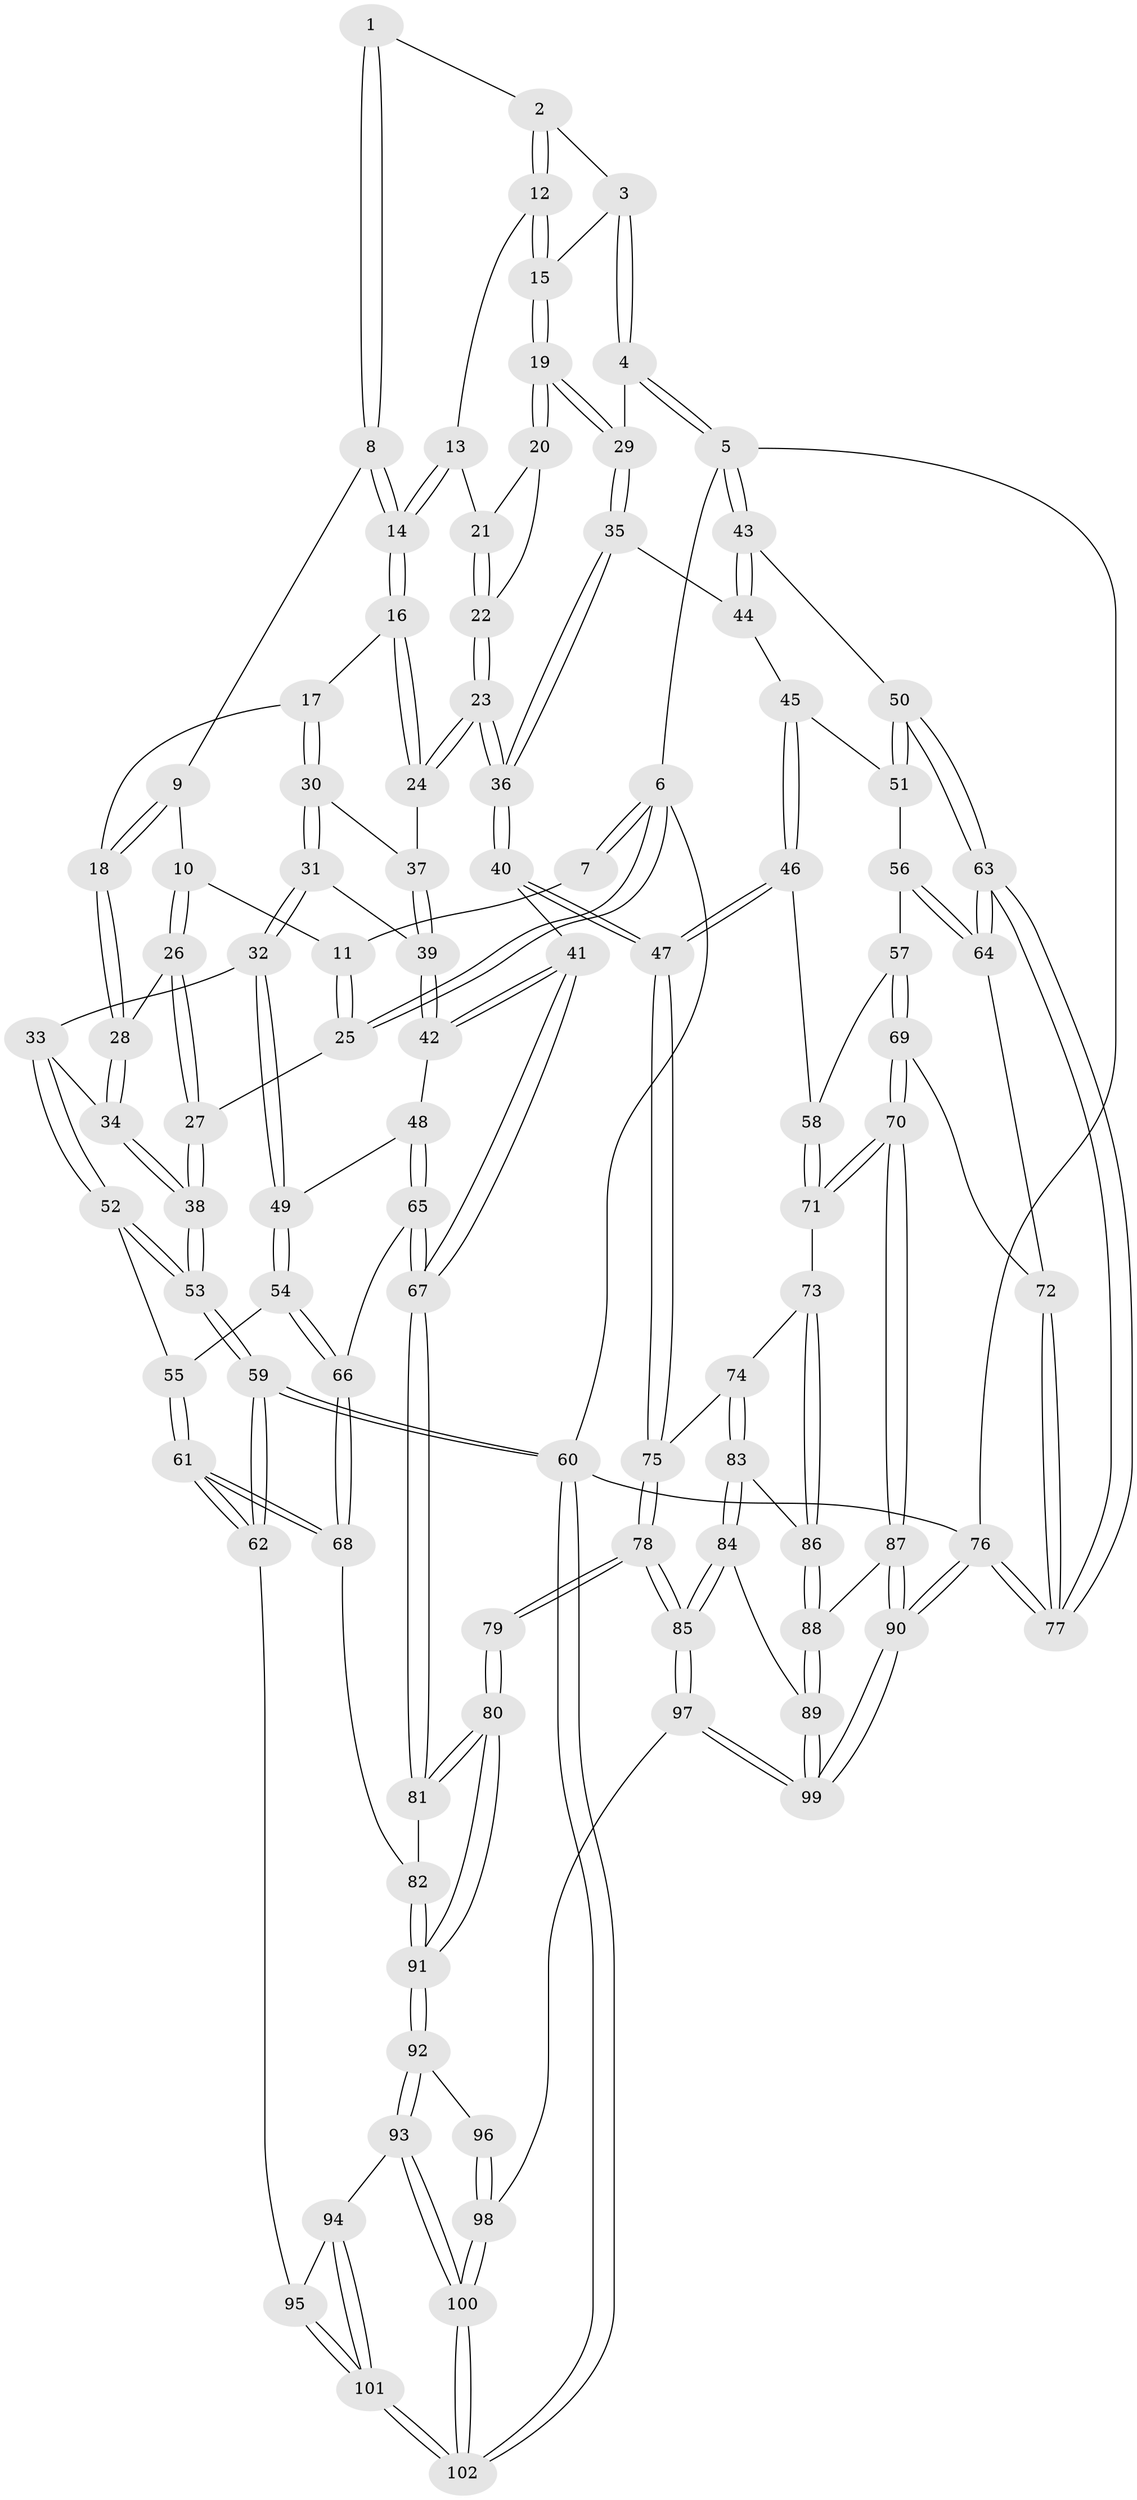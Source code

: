 // Generated by graph-tools (version 1.1) at 2025/11/02/21/25 10:11:13]
// undirected, 102 vertices, 252 edges
graph export_dot {
graph [start="1"]
  node [color=gray90,style=filled];
  1 [pos="+0.20064653144634306+0"];
  2 [pos="+0.5402484557482644+0"];
  3 [pos="+0.660531160532394+0"];
  4 [pos="+1+0"];
  5 [pos="+1+0"];
  6 [pos="+0+0"];
  7 [pos="+0.06149570123481488+0"];
  8 [pos="+0.2077629703472429+0.0858968584447614"];
  9 [pos="+0.18217491500979643+0.12032457886102915"];
  10 [pos="+0.05518211195347326+0.17353432354160123"];
  11 [pos="+0.04241785499512977+0.1707456319819258"];
  12 [pos="+0.5031110857008313+0.0821543865230366"];
  13 [pos="+0.49979174821994293+0.08881974108069855"];
  14 [pos="+0.37397598560841666+0.21503793729126477"];
  15 [pos="+0.6554048391127436+0.20861096274328722"];
  16 [pos="+0.3718379081946062+0.24650148752523193"];
  17 [pos="+0.23674941985461725+0.27924625987345003"];
  18 [pos="+0.18066182107424894+0.255469158068746"];
  19 [pos="+0.6970497702335203+0.2629243770259231"];
  20 [pos="+0.640561507983113+0.26398141156766136"];
  21 [pos="+0.5205793749886993+0.14514380063672605"];
  22 [pos="+0.5565295474161103+0.2748412268774116"];
  23 [pos="+0.4854210217675557+0.354497911632554"];
  24 [pos="+0.38873554560078993+0.2924739145669825"];
  25 [pos="+0+0.1917037855377621"];
  26 [pos="+0.0852677913718414+0.26046097348931885"];
  27 [pos="+0+0.2777532712219664"];
  28 [pos="+0.11366690984517773+0.3072747494799216"];
  29 [pos="+0.7628013629909395+0.29067864801888954"];
  30 [pos="+0.2309151170114713+0.346619516897443"];
  31 [pos="+0.1942036278757095+0.423855316360331"];
  32 [pos="+0.14460597242220502+0.4423695200560311"];
  33 [pos="+0.12033888760609021+0.4316487775399461"];
  34 [pos="+0.0880392979053672+0.3954298104898217"];
  35 [pos="+0.7632691223004953+0.2931591456032581"];
  36 [pos="+0.5359925949942789+0.46243061174898664"];
  37 [pos="+0.36078552602502745+0.329926249050678"];
  38 [pos="+0+0.3435941098810309"];
  39 [pos="+0.3081976191003054+0.4284187673892622"];
  40 [pos="+0.5301997370273985+0.5320218759149775"];
  41 [pos="+0.43441032602077434+0.5520168219792859"];
  42 [pos="+0.36210031752887867+0.5145983884155685"];
  43 [pos="+1+0.3425104070117222"];
  44 [pos="+0.8150034264366383+0.3609250009023358"];
  45 [pos="+0.8139653598620846+0.4072464038347911"];
  46 [pos="+0.6317172761430644+0.5506463560299731"];
  47 [pos="+0.5647757933359553+0.5657659278689283"];
  48 [pos="+0.237289732583566+0.5620564393252282"];
  49 [pos="+0.18072434686458833+0.5368894436225324"];
  50 [pos="+1+0.48293120014620494"];
  51 [pos="+0.8532365581806698+0.5118508125712812"];
  52 [pos="+0.040245272201269736+0.5399030454131512"];
  53 [pos="+0+0.5841250823864856"];
  54 [pos="+0.1676874503996722+0.5613199956592873"];
  55 [pos="+0.05690364734022271+0.5851322850018466"];
  56 [pos="+0.8502797185854457+0.5290461701539623"];
  57 [pos="+0.8116183078938964+0.5759381933346455"];
  58 [pos="+0.7349741945392557+0.5715036294756592"];
  59 [pos="+0+0.7533121672039231"];
  60 [pos="+0+1"];
  61 [pos="+0.05937551344199417+0.7284308994425239"];
  62 [pos="+0+0.7596661288738021"];
  63 [pos="+1+0.6643603323987239"];
  64 [pos="+0.9663416956741722+0.6452726705791214"];
  65 [pos="+0.2607473051112019+0.6270877334593649"];
  66 [pos="+0.13953952455914084+0.6493835841149335"];
  67 [pos="+0.31953194273954616+0.7207662407615185"];
  68 [pos="+0.10075757802391673+0.7265670535218534"];
  69 [pos="+0.8059866577903663+0.7225550964187063"];
  70 [pos="+0.7770871003470514+0.7393353684294195"];
  71 [pos="+0.7350581446752377+0.712646140769209"];
  72 [pos="+0.8207930991924305+0.7237425229952463"];
  73 [pos="+0.6084852164165032+0.6459632261128312"];
  74 [pos="+0.590050517439219+0.6272749625969805"];
  75 [pos="+0.5733350091834749+0.6008463423711444"];
  76 [pos="+1+1"];
  77 [pos="+1+1"];
  78 [pos="+0.40702173551047677+0.8304217692530392"];
  79 [pos="+0.35015715358313476+0.7789200949898163"];
  80 [pos="+0.3278677924230809+0.7413061940173945"];
  81 [pos="+0.31894927314686994+0.7238847759470317"];
  82 [pos="+0.11188208823121126+0.7318301148611137"];
  83 [pos="+0.5505723334732721+0.7747639809282663"];
  84 [pos="+0.49428785756115823+0.8527842191224955"];
  85 [pos="+0.43033599481920554+0.874813896403698"];
  86 [pos="+0.6220525554108479+0.7799208949075469"];
  87 [pos="+0.7718109461295605+0.7547616185423607"];
  88 [pos="+0.6470863222349437+0.8387861583360143"];
  89 [pos="+0.6411502985787292+0.8508275050900314"];
  90 [pos="+0.9124775075782721+1"];
  91 [pos="+0.17158919752422552+0.8503105278908022"];
  92 [pos="+0.1754757421324365+0.861306689223213"];
  93 [pos="+0.16265670567898352+0.8998743671927406"];
  94 [pos="+0.08350516642725037+0.892102392226037"];
  95 [pos="+0.021971714745892806+0.8400214932881291"];
  96 [pos="+0.23737984338419577+0.8613741153307181"];
  97 [pos="+0.4067729612394516+1"];
  98 [pos="+0.3452286412697601+1"];
  99 [pos="+0.7938613559985833+1"];
  100 [pos="+0.2188051251533813+1"];
  101 [pos="+0.06495988503322773+1"];
  102 [pos="+0.06904907189451201+1"];
  1 -- 2;
  1 -- 8;
  1 -- 8;
  2 -- 3;
  2 -- 12;
  2 -- 12;
  3 -- 4;
  3 -- 4;
  3 -- 15;
  4 -- 5;
  4 -- 5;
  4 -- 29;
  5 -- 6;
  5 -- 43;
  5 -- 43;
  5 -- 76;
  6 -- 7;
  6 -- 7;
  6 -- 25;
  6 -- 25;
  6 -- 60;
  7 -- 11;
  8 -- 9;
  8 -- 14;
  8 -- 14;
  9 -- 10;
  9 -- 18;
  9 -- 18;
  10 -- 11;
  10 -- 26;
  10 -- 26;
  11 -- 25;
  11 -- 25;
  12 -- 13;
  12 -- 15;
  12 -- 15;
  13 -- 14;
  13 -- 14;
  13 -- 21;
  14 -- 16;
  14 -- 16;
  15 -- 19;
  15 -- 19;
  16 -- 17;
  16 -- 24;
  16 -- 24;
  17 -- 18;
  17 -- 30;
  17 -- 30;
  18 -- 28;
  18 -- 28;
  19 -- 20;
  19 -- 20;
  19 -- 29;
  19 -- 29;
  20 -- 21;
  20 -- 22;
  21 -- 22;
  21 -- 22;
  22 -- 23;
  22 -- 23;
  23 -- 24;
  23 -- 24;
  23 -- 36;
  23 -- 36;
  24 -- 37;
  25 -- 27;
  26 -- 27;
  26 -- 27;
  26 -- 28;
  27 -- 38;
  27 -- 38;
  28 -- 34;
  28 -- 34;
  29 -- 35;
  29 -- 35;
  30 -- 31;
  30 -- 31;
  30 -- 37;
  31 -- 32;
  31 -- 32;
  31 -- 39;
  32 -- 33;
  32 -- 49;
  32 -- 49;
  33 -- 34;
  33 -- 52;
  33 -- 52;
  34 -- 38;
  34 -- 38;
  35 -- 36;
  35 -- 36;
  35 -- 44;
  36 -- 40;
  36 -- 40;
  37 -- 39;
  37 -- 39;
  38 -- 53;
  38 -- 53;
  39 -- 42;
  39 -- 42;
  40 -- 41;
  40 -- 47;
  40 -- 47;
  41 -- 42;
  41 -- 42;
  41 -- 67;
  41 -- 67;
  42 -- 48;
  43 -- 44;
  43 -- 44;
  43 -- 50;
  44 -- 45;
  45 -- 46;
  45 -- 46;
  45 -- 51;
  46 -- 47;
  46 -- 47;
  46 -- 58;
  47 -- 75;
  47 -- 75;
  48 -- 49;
  48 -- 65;
  48 -- 65;
  49 -- 54;
  49 -- 54;
  50 -- 51;
  50 -- 51;
  50 -- 63;
  50 -- 63;
  51 -- 56;
  52 -- 53;
  52 -- 53;
  52 -- 55;
  53 -- 59;
  53 -- 59;
  54 -- 55;
  54 -- 66;
  54 -- 66;
  55 -- 61;
  55 -- 61;
  56 -- 57;
  56 -- 64;
  56 -- 64;
  57 -- 58;
  57 -- 69;
  57 -- 69;
  58 -- 71;
  58 -- 71;
  59 -- 60;
  59 -- 60;
  59 -- 62;
  59 -- 62;
  60 -- 102;
  60 -- 102;
  60 -- 76;
  61 -- 62;
  61 -- 62;
  61 -- 68;
  61 -- 68;
  62 -- 95;
  63 -- 64;
  63 -- 64;
  63 -- 77;
  63 -- 77;
  64 -- 72;
  65 -- 66;
  65 -- 67;
  65 -- 67;
  66 -- 68;
  66 -- 68;
  67 -- 81;
  67 -- 81;
  68 -- 82;
  69 -- 70;
  69 -- 70;
  69 -- 72;
  70 -- 71;
  70 -- 71;
  70 -- 87;
  70 -- 87;
  71 -- 73;
  72 -- 77;
  72 -- 77;
  73 -- 74;
  73 -- 86;
  73 -- 86;
  74 -- 75;
  74 -- 83;
  74 -- 83;
  75 -- 78;
  75 -- 78;
  76 -- 77;
  76 -- 77;
  76 -- 90;
  76 -- 90;
  78 -- 79;
  78 -- 79;
  78 -- 85;
  78 -- 85;
  79 -- 80;
  79 -- 80;
  80 -- 81;
  80 -- 81;
  80 -- 91;
  80 -- 91;
  81 -- 82;
  82 -- 91;
  82 -- 91;
  83 -- 84;
  83 -- 84;
  83 -- 86;
  84 -- 85;
  84 -- 85;
  84 -- 89;
  85 -- 97;
  85 -- 97;
  86 -- 88;
  86 -- 88;
  87 -- 88;
  87 -- 90;
  87 -- 90;
  88 -- 89;
  88 -- 89;
  89 -- 99;
  89 -- 99;
  90 -- 99;
  90 -- 99;
  91 -- 92;
  91 -- 92;
  92 -- 93;
  92 -- 93;
  92 -- 96;
  93 -- 94;
  93 -- 100;
  93 -- 100;
  94 -- 95;
  94 -- 101;
  94 -- 101;
  95 -- 101;
  95 -- 101;
  96 -- 98;
  96 -- 98;
  97 -- 98;
  97 -- 99;
  97 -- 99;
  98 -- 100;
  98 -- 100;
  100 -- 102;
  100 -- 102;
  101 -- 102;
  101 -- 102;
}
